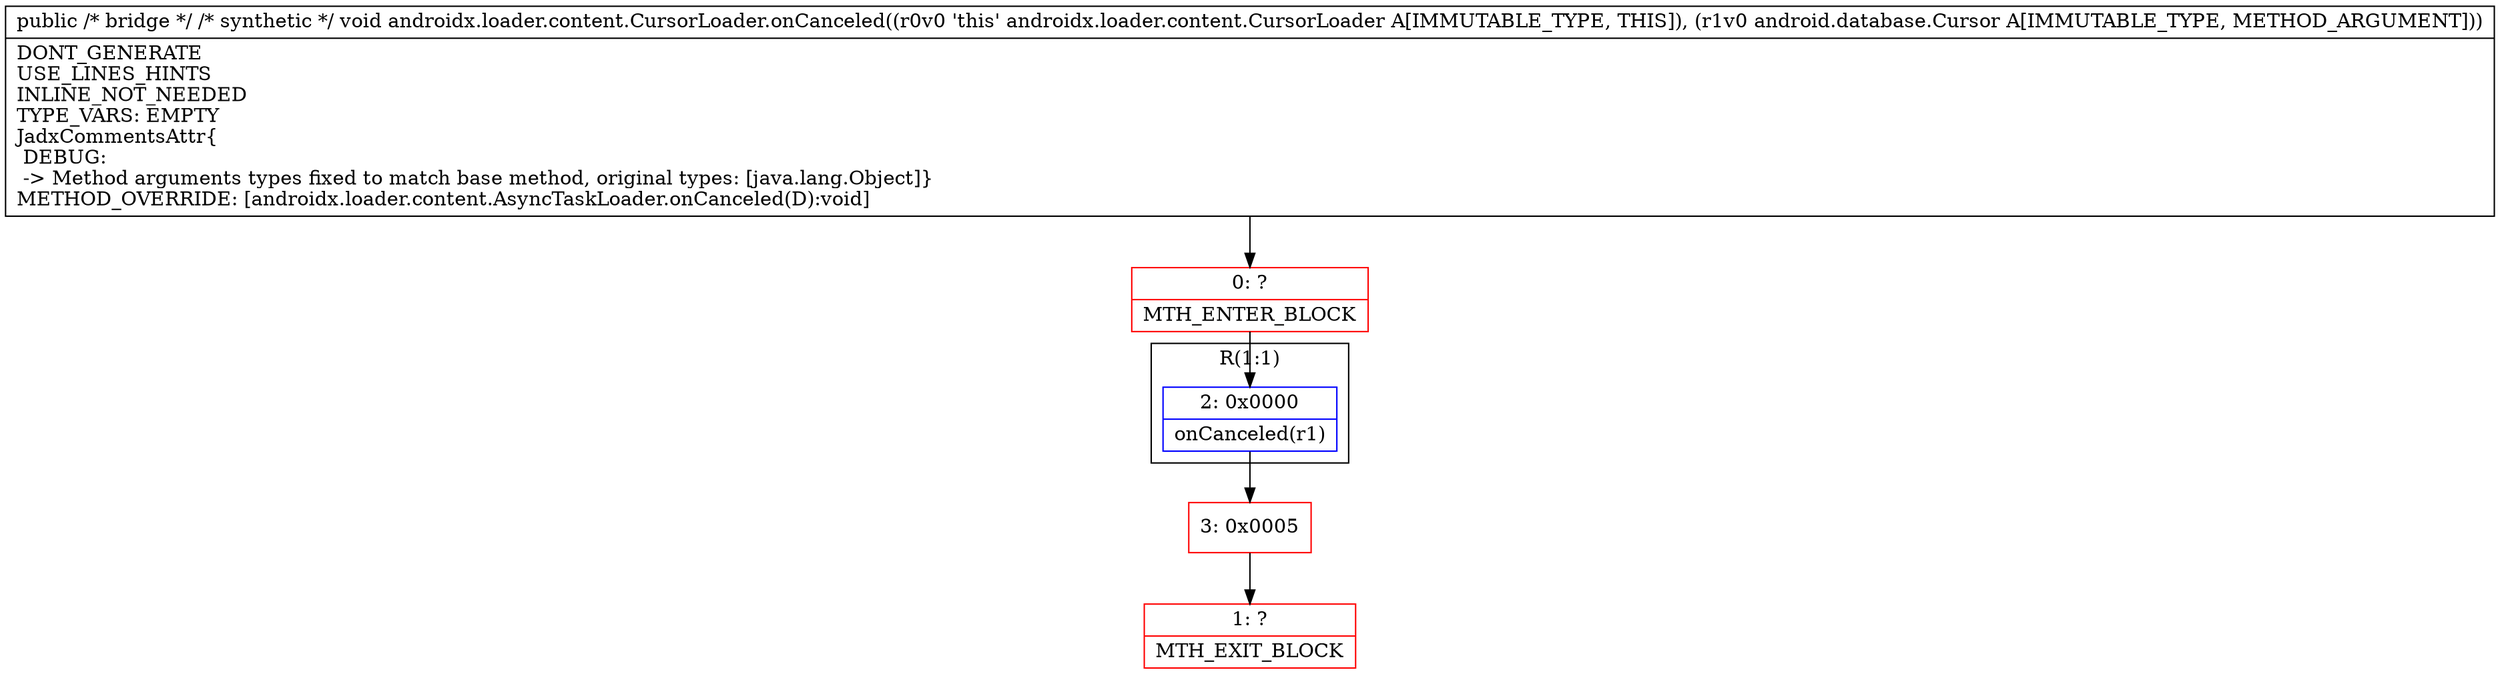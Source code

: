 digraph "CFG forandroidx.loader.content.CursorLoader.onCanceled(Ljava\/lang\/Object;)V" {
subgraph cluster_Region_1313590933 {
label = "R(1:1)";
node [shape=record,color=blue];
Node_2 [shape=record,label="{2\:\ 0x0000|onCanceled(r1)\l}"];
}
Node_0 [shape=record,color=red,label="{0\:\ ?|MTH_ENTER_BLOCK\l}"];
Node_3 [shape=record,color=red,label="{3\:\ 0x0005}"];
Node_1 [shape=record,color=red,label="{1\:\ ?|MTH_EXIT_BLOCK\l}"];
MethodNode[shape=record,label="{public \/* bridge *\/ \/* synthetic *\/ void androidx.loader.content.CursorLoader.onCanceled((r0v0 'this' androidx.loader.content.CursorLoader A[IMMUTABLE_TYPE, THIS]), (r1v0 android.database.Cursor A[IMMUTABLE_TYPE, METHOD_ARGUMENT]))  | DONT_GENERATE\lUSE_LINES_HINTS\lINLINE_NOT_NEEDED\lTYPE_VARS: EMPTY\lJadxCommentsAttr\{\l DEBUG: \l \-\> Method arguments types fixed to match base method, original types: [java.lang.Object]\}\lMETHOD_OVERRIDE: [androidx.loader.content.AsyncTaskLoader.onCanceled(D):void]\l}"];
MethodNode -> Node_0;Node_2 -> Node_3;
Node_0 -> Node_2;
Node_3 -> Node_1;
}

